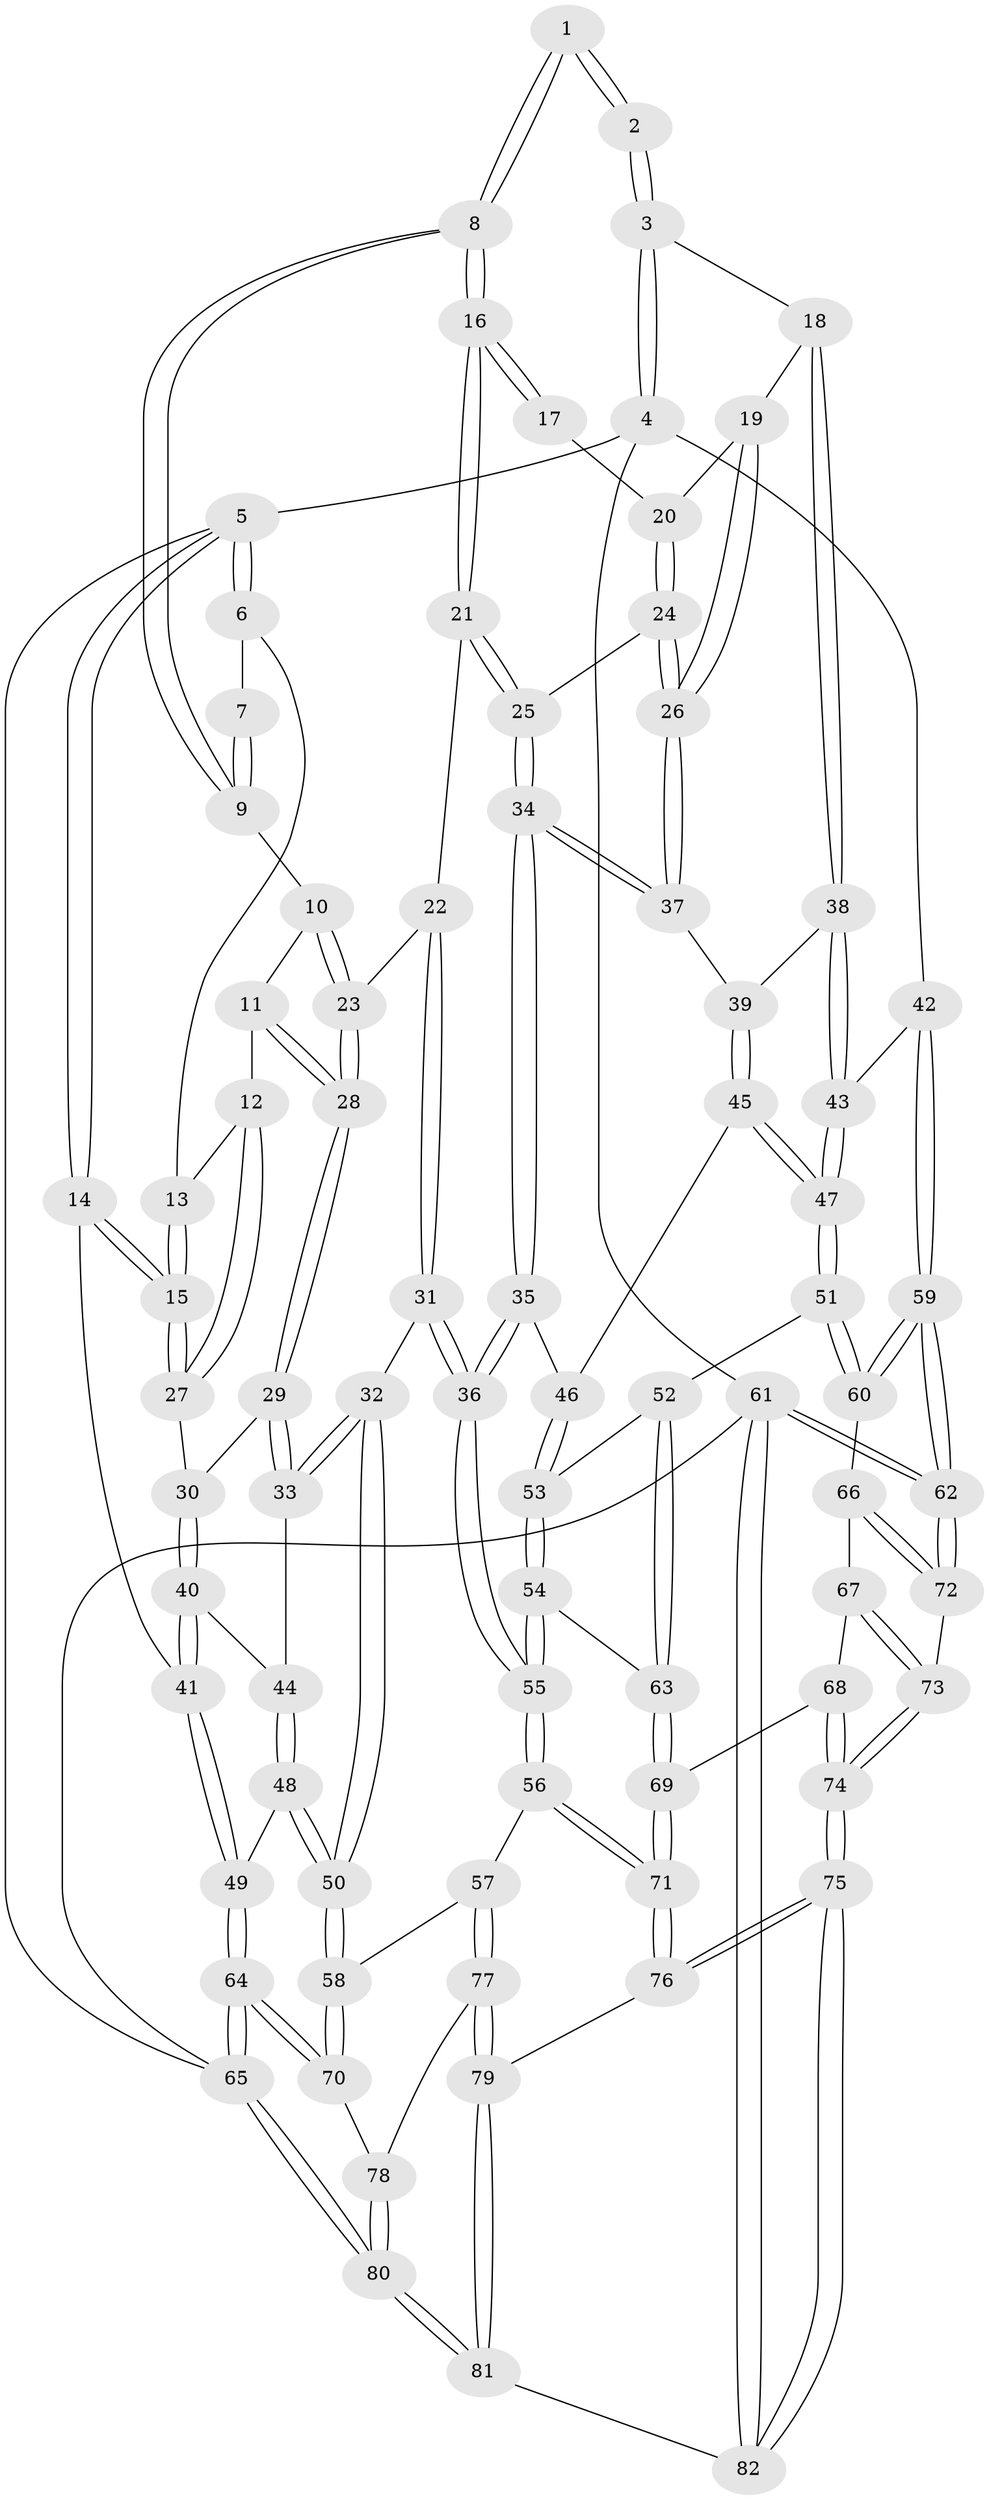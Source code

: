 // Generated by graph-tools (version 1.1) at 2025/03/03/09/25 03:03:22]
// undirected, 82 vertices, 202 edges
graph export_dot {
graph [start="1"]
  node [color=gray90,style=filled];
  1 [pos="+0.40939242014105454+0"];
  2 [pos="+0.7798310078188946+0"];
  3 [pos="+1+0"];
  4 [pos="+1+0"];
  5 [pos="+0+0"];
  6 [pos="+0.26274270881253575+0"];
  7 [pos="+0.31474241170766043+0"];
  8 [pos="+0.5143025652535994+0.11406545455520857"];
  9 [pos="+0.4067833986475399+0.049309657676399485"];
  10 [pos="+0.38961016573840984+0.09184921994711756"];
  11 [pos="+0.29464370443317806+0.1389728090781992"];
  12 [pos="+0.21772599845592358+0.05786511889561975"];
  13 [pos="+0.23453682480718852+0"];
  14 [pos="+0+0.18119169153448605"];
  15 [pos="+0+0.1570057241065128"];
  16 [pos="+0.5248075990887259+0.12734128743912837"];
  17 [pos="+0.6418464628644964+0"];
  18 [pos="+1+0"];
  19 [pos="+0.740280246523125+0.12409457545301249"];
  20 [pos="+0.6568906062948331+0.1456506076678058"];
  21 [pos="+0.5243884738358561+0.13276061538231795"];
  22 [pos="+0.47272261317756564+0.1699669060488739"];
  23 [pos="+0.44299853774941794+0.16829594253458668"];
  24 [pos="+0.6352438336829705+0.17579045952935754"];
  25 [pos="+0.5831257747329832+0.18301252321435257"];
  26 [pos="+0.7075135319328895+0.2279190701718541"];
  27 [pos="+0.1250191848585592+0.14850443759172835"];
  28 [pos="+0.32372080789408786+0.2057269084335189"];
  29 [pos="+0.3129675555590122+0.2643321810145696"];
  30 [pos="+0.15908632978009798+0.23445039157861436"];
  31 [pos="+0.46681253595029887+0.39100758957484427"];
  32 [pos="+0.3534093409350377+0.36822706618732204"];
  33 [pos="+0.33963887461619635+0.3597937665348868"];
  34 [pos="+0.5841793620558936+0.3105712783925324"];
  35 [pos="+0.5232825897998564+0.393351651638121"];
  36 [pos="+0.48239730038972634+0.4000255880147136"];
  37 [pos="+0.7282839583382287+0.272260504063713"];
  38 [pos="+0.7560183853373302+0.2835403347696599"];
  39 [pos="+0.7470337327444906+0.28166587950850497"];
  40 [pos="+0.1317350194724874+0.31905872218594394"];
  41 [pos="+0+0.3908064401290812"];
  42 [pos="+1+0.31221695807261907"];
  43 [pos="+0.8944156138163829+0.4141427323214795"];
  44 [pos="+0.22382519038686183+0.3931585030325867"];
  45 [pos="+0.6600938902973664+0.4100300006326914"];
  46 [pos="+0.5419322365229271+0.4028162785425545"];
  47 [pos="+0.8325671393490245+0.49531475442702294"];
  48 [pos="+0.1543144620257363+0.5034886275450742"];
  49 [pos="+0+0.4902786243378492"];
  50 [pos="+0.26761298783419757+0.6470003709199327"];
  51 [pos="+0.828614728685189+0.5075190117802215"];
  52 [pos="+0.7551552477120764+0.5495940367886584"];
  53 [pos="+0.646555058553906+0.5456166590489772"];
  54 [pos="+0.5606082217769671+0.6435419842125712"];
  55 [pos="+0.4522095450220642+0.6610836676944819"];
  56 [pos="+0.4461362035084318+0.6678529906337691"];
  57 [pos="+0.3306429888517955+0.6949567292403995"];
  58 [pos="+0.27362452218175226+0.6639197514429975"];
  59 [pos="+1+0.5957026921961512"];
  60 [pos="+0.8706506626990183+0.6058952492449443"];
  61 [pos="+1+1"];
  62 [pos="+1+0.8699689379068943"];
  63 [pos="+0.6908090269958203+0.7037648726196825"];
  64 [pos="+0+0.7842312941659056"];
  65 [pos="+0+1"];
  66 [pos="+0.8867369342798815+0.697340195782267"];
  67 [pos="+0.86759325728921+0.7121031481870294"];
  68 [pos="+0.7256279891503645+0.7528470961045051"];
  69 [pos="+0.6924593672534375+0.7077059789568382"];
  70 [pos="+0.024292538085099326+0.7640091581869575"];
  71 [pos="+0.532063379097397+0.8059104512328885"];
  72 [pos="+1+0.8356216407877263"];
  73 [pos="+0.8347175323119296+0.9038558608231083"];
  74 [pos="+0.6872022888277696+1"];
  75 [pos="+0.6697671735934045+1"];
  76 [pos="+0.578251841552937+0.9359349184722142"];
  77 [pos="+0.3194756287282611+0.8094454986004944"];
  78 [pos="+0.19755731695162146+0.8830464234129701"];
  79 [pos="+0.35679370885799555+0.9021258887746614"];
  80 [pos="+0.17825328526863005+1"];
  81 [pos="+0.19930006626206084+1"];
  82 [pos="+0.6748566328296791+1"];
  1 -- 2;
  1 -- 2;
  1 -- 8;
  1 -- 8;
  2 -- 3;
  2 -- 3;
  3 -- 4;
  3 -- 4;
  3 -- 18;
  4 -- 5;
  4 -- 42;
  4 -- 61;
  5 -- 6;
  5 -- 6;
  5 -- 14;
  5 -- 14;
  5 -- 65;
  6 -- 7;
  6 -- 13;
  7 -- 9;
  7 -- 9;
  8 -- 9;
  8 -- 9;
  8 -- 16;
  8 -- 16;
  9 -- 10;
  10 -- 11;
  10 -- 23;
  10 -- 23;
  11 -- 12;
  11 -- 28;
  11 -- 28;
  12 -- 13;
  12 -- 27;
  12 -- 27;
  13 -- 15;
  13 -- 15;
  14 -- 15;
  14 -- 15;
  14 -- 41;
  15 -- 27;
  15 -- 27;
  16 -- 17;
  16 -- 17;
  16 -- 21;
  16 -- 21;
  17 -- 20;
  18 -- 19;
  18 -- 38;
  18 -- 38;
  19 -- 20;
  19 -- 26;
  19 -- 26;
  20 -- 24;
  20 -- 24;
  21 -- 22;
  21 -- 25;
  21 -- 25;
  22 -- 23;
  22 -- 31;
  22 -- 31;
  23 -- 28;
  23 -- 28;
  24 -- 25;
  24 -- 26;
  24 -- 26;
  25 -- 34;
  25 -- 34;
  26 -- 37;
  26 -- 37;
  27 -- 30;
  28 -- 29;
  28 -- 29;
  29 -- 30;
  29 -- 33;
  29 -- 33;
  30 -- 40;
  30 -- 40;
  31 -- 32;
  31 -- 36;
  31 -- 36;
  32 -- 33;
  32 -- 33;
  32 -- 50;
  32 -- 50;
  33 -- 44;
  34 -- 35;
  34 -- 35;
  34 -- 37;
  34 -- 37;
  35 -- 36;
  35 -- 36;
  35 -- 46;
  36 -- 55;
  36 -- 55;
  37 -- 39;
  38 -- 39;
  38 -- 43;
  38 -- 43;
  39 -- 45;
  39 -- 45;
  40 -- 41;
  40 -- 41;
  40 -- 44;
  41 -- 49;
  41 -- 49;
  42 -- 43;
  42 -- 59;
  42 -- 59;
  43 -- 47;
  43 -- 47;
  44 -- 48;
  44 -- 48;
  45 -- 46;
  45 -- 47;
  45 -- 47;
  46 -- 53;
  46 -- 53;
  47 -- 51;
  47 -- 51;
  48 -- 49;
  48 -- 50;
  48 -- 50;
  49 -- 64;
  49 -- 64;
  50 -- 58;
  50 -- 58;
  51 -- 52;
  51 -- 60;
  51 -- 60;
  52 -- 53;
  52 -- 63;
  52 -- 63;
  53 -- 54;
  53 -- 54;
  54 -- 55;
  54 -- 55;
  54 -- 63;
  55 -- 56;
  55 -- 56;
  56 -- 57;
  56 -- 71;
  56 -- 71;
  57 -- 58;
  57 -- 77;
  57 -- 77;
  58 -- 70;
  58 -- 70;
  59 -- 60;
  59 -- 60;
  59 -- 62;
  59 -- 62;
  60 -- 66;
  61 -- 62;
  61 -- 62;
  61 -- 82;
  61 -- 82;
  61 -- 65;
  62 -- 72;
  62 -- 72;
  63 -- 69;
  63 -- 69;
  64 -- 65;
  64 -- 65;
  64 -- 70;
  64 -- 70;
  65 -- 80;
  65 -- 80;
  66 -- 67;
  66 -- 72;
  66 -- 72;
  67 -- 68;
  67 -- 73;
  67 -- 73;
  68 -- 69;
  68 -- 74;
  68 -- 74;
  69 -- 71;
  69 -- 71;
  70 -- 78;
  71 -- 76;
  71 -- 76;
  72 -- 73;
  73 -- 74;
  73 -- 74;
  74 -- 75;
  74 -- 75;
  75 -- 76;
  75 -- 76;
  75 -- 82;
  75 -- 82;
  76 -- 79;
  77 -- 78;
  77 -- 79;
  77 -- 79;
  78 -- 80;
  78 -- 80;
  79 -- 81;
  79 -- 81;
  80 -- 81;
  80 -- 81;
  81 -- 82;
}
